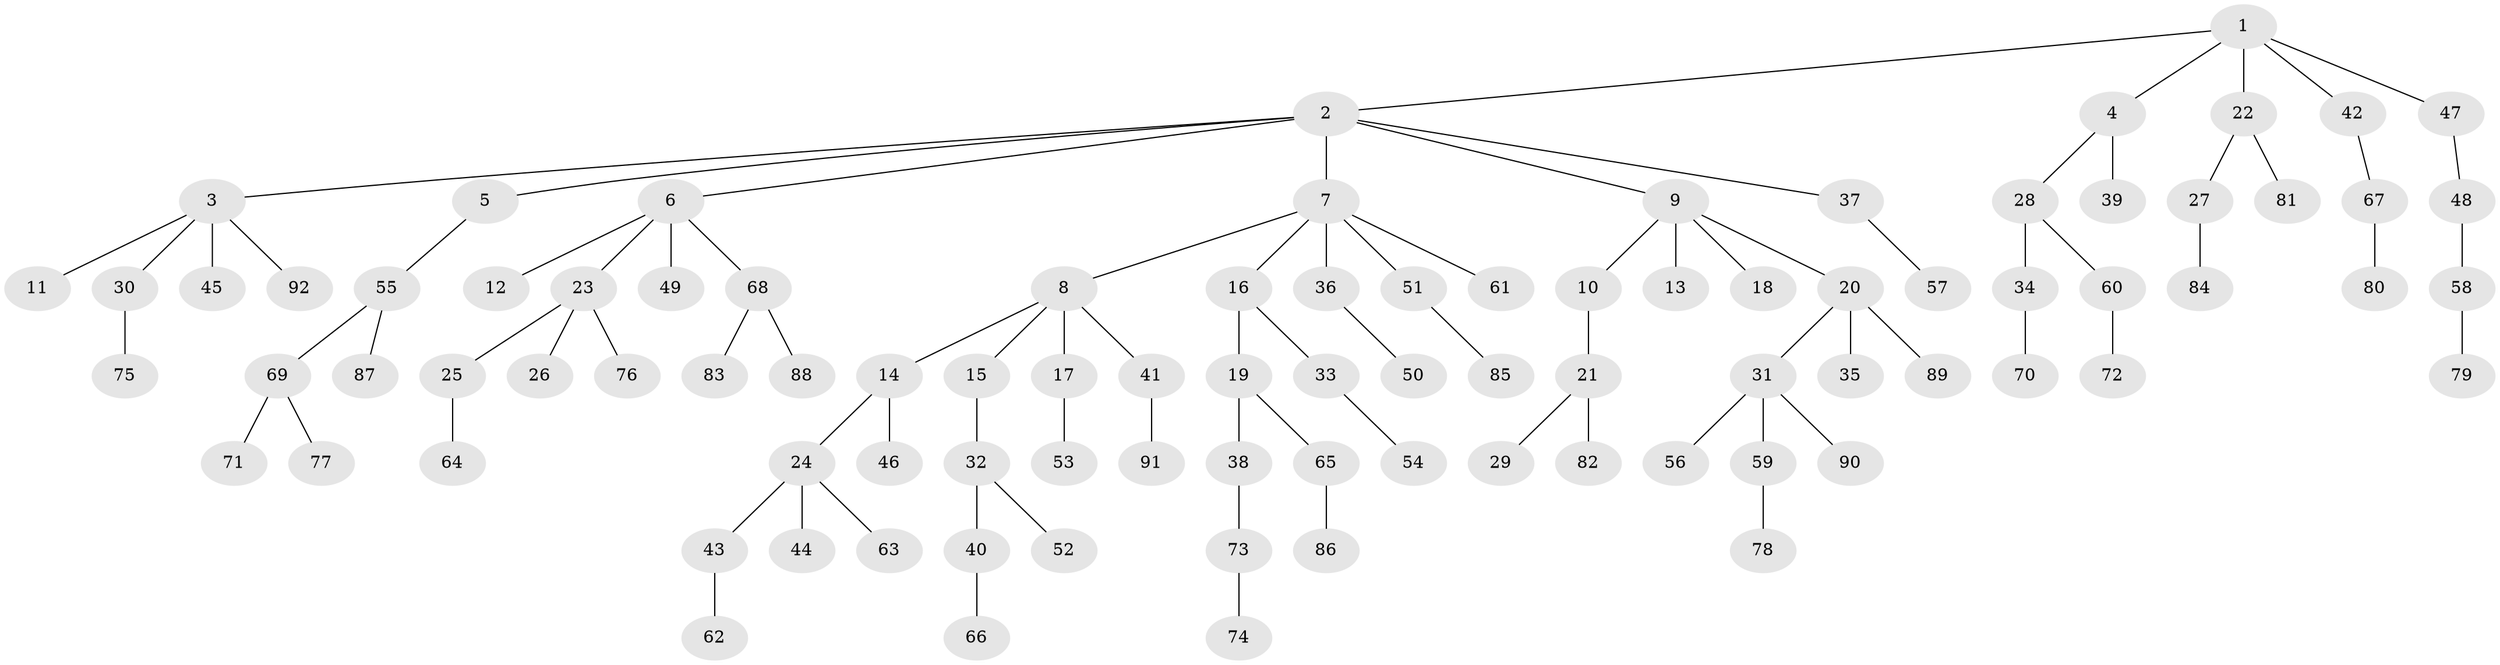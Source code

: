 // coarse degree distribution, {7: 0.021739130434782608, 4: 0.043478260869565216, 3: 0.13043478260869565, 2: 0.2608695652173913, 5: 0.043478260869565216, 1: 0.5}
// Generated by graph-tools (version 1.1) at 2025/37/03/04/25 23:37:17]
// undirected, 92 vertices, 91 edges
graph export_dot {
  node [color=gray90,style=filled];
  1;
  2;
  3;
  4;
  5;
  6;
  7;
  8;
  9;
  10;
  11;
  12;
  13;
  14;
  15;
  16;
  17;
  18;
  19;
  20;
  21;
  22;
  23;
  24;
  25;
  26;
  27;
  28;
  29;
  30;
  31;
  32;
  33;
  34;
  35;
  36;
  37;
  38;
  39;
  40;
  41;
  42;
  43;
  44;
  45;
  46;
  47;
  48;
  49;
  50;
  51;
  52;
  53;
  54;
  55;
  56;
  57;
  58;
  59;
  60;
  61;
  62;
  63;
  64;
  65;
  66;
  67;
  68;
  69;
  70;
  71;
  72;
  73;
  74;
  75;
  76;
  77;
  78;
  79;
  80;
  81;
  82;
  83;
  84;
  85;
  86;
  87;
  88;
  89;
  90;
  91;
  92;
  1 -- 2;
  1 -- 4;
  1 -- 22;
  1 -- 42;
  1 -- 47;
  2 -- 3;
  2 -- 5;
  2 -- 6;
  2 -- 7;
  2 -- 9;
  2 -- 37;
  3 -- 11;
  3 -- 30;
  3 -- 45;
  3 -- 92;
  4 -- 28;
  4 -- 39;
  5 -- 55;
  6 -- 12;
  6 -- 23;
  6 -- 49;
  6 -- 68;
  7 -- 8;
  7 -- 16;
  7 -- 36;
  7 -- 51;
  7 -- 61;
  8 -- 14;
  8 -- 15;
  8 -- 17;
  8 -- 41;
  9 -- 10;
  9 -- 13;
  9 -- 18;
  9 -- 20;
  10 -- 21;
  14 -- 24;
  14 -- 46;
  15 -- 32;
  16 -- 19;
  16 -- 33;
  17 -- 53;
  19 -- 38;
  19 -- 65;
  20 -- 31;
  20 -- 35;
  20 -- 89;
  21 -- 29;
  21 -- 82;
  22 -- 27;
  22 -- 81;
  23 -- 25;
  23 -- 26;
  23 -- 76;
  24 -- 43;
  24 -- 44;
  24 -- 63;
  25 -- 64;
  27 -- 84;
  28 -- 34;
  28 -- 60;
  30 -- 75;
  31 -- 56;
  31 -- 59;
  31 -- 90;
  32 -- 40;
  32 -- 52;
  33 -- 54;
  34 -- 70;
  36 -- 50;
  37 -- 57;
  38 -- 73;
  40 -- 66;
  41 -- 91;
  42 -- 67;
  43 -- 62;
  47 -- 48;
  48 -- 58;
  51 -- 85;
  55 -- 69;
  55 -- 87;
  58 -- 79;
  59 -- 78;
  60 -- 72;
  65 -- 86;
  67 -- 80;
  68 -- 83;
  68 -- 88;
  69 -- 71;
  69 -- 77;
  73 -- 74;
}
